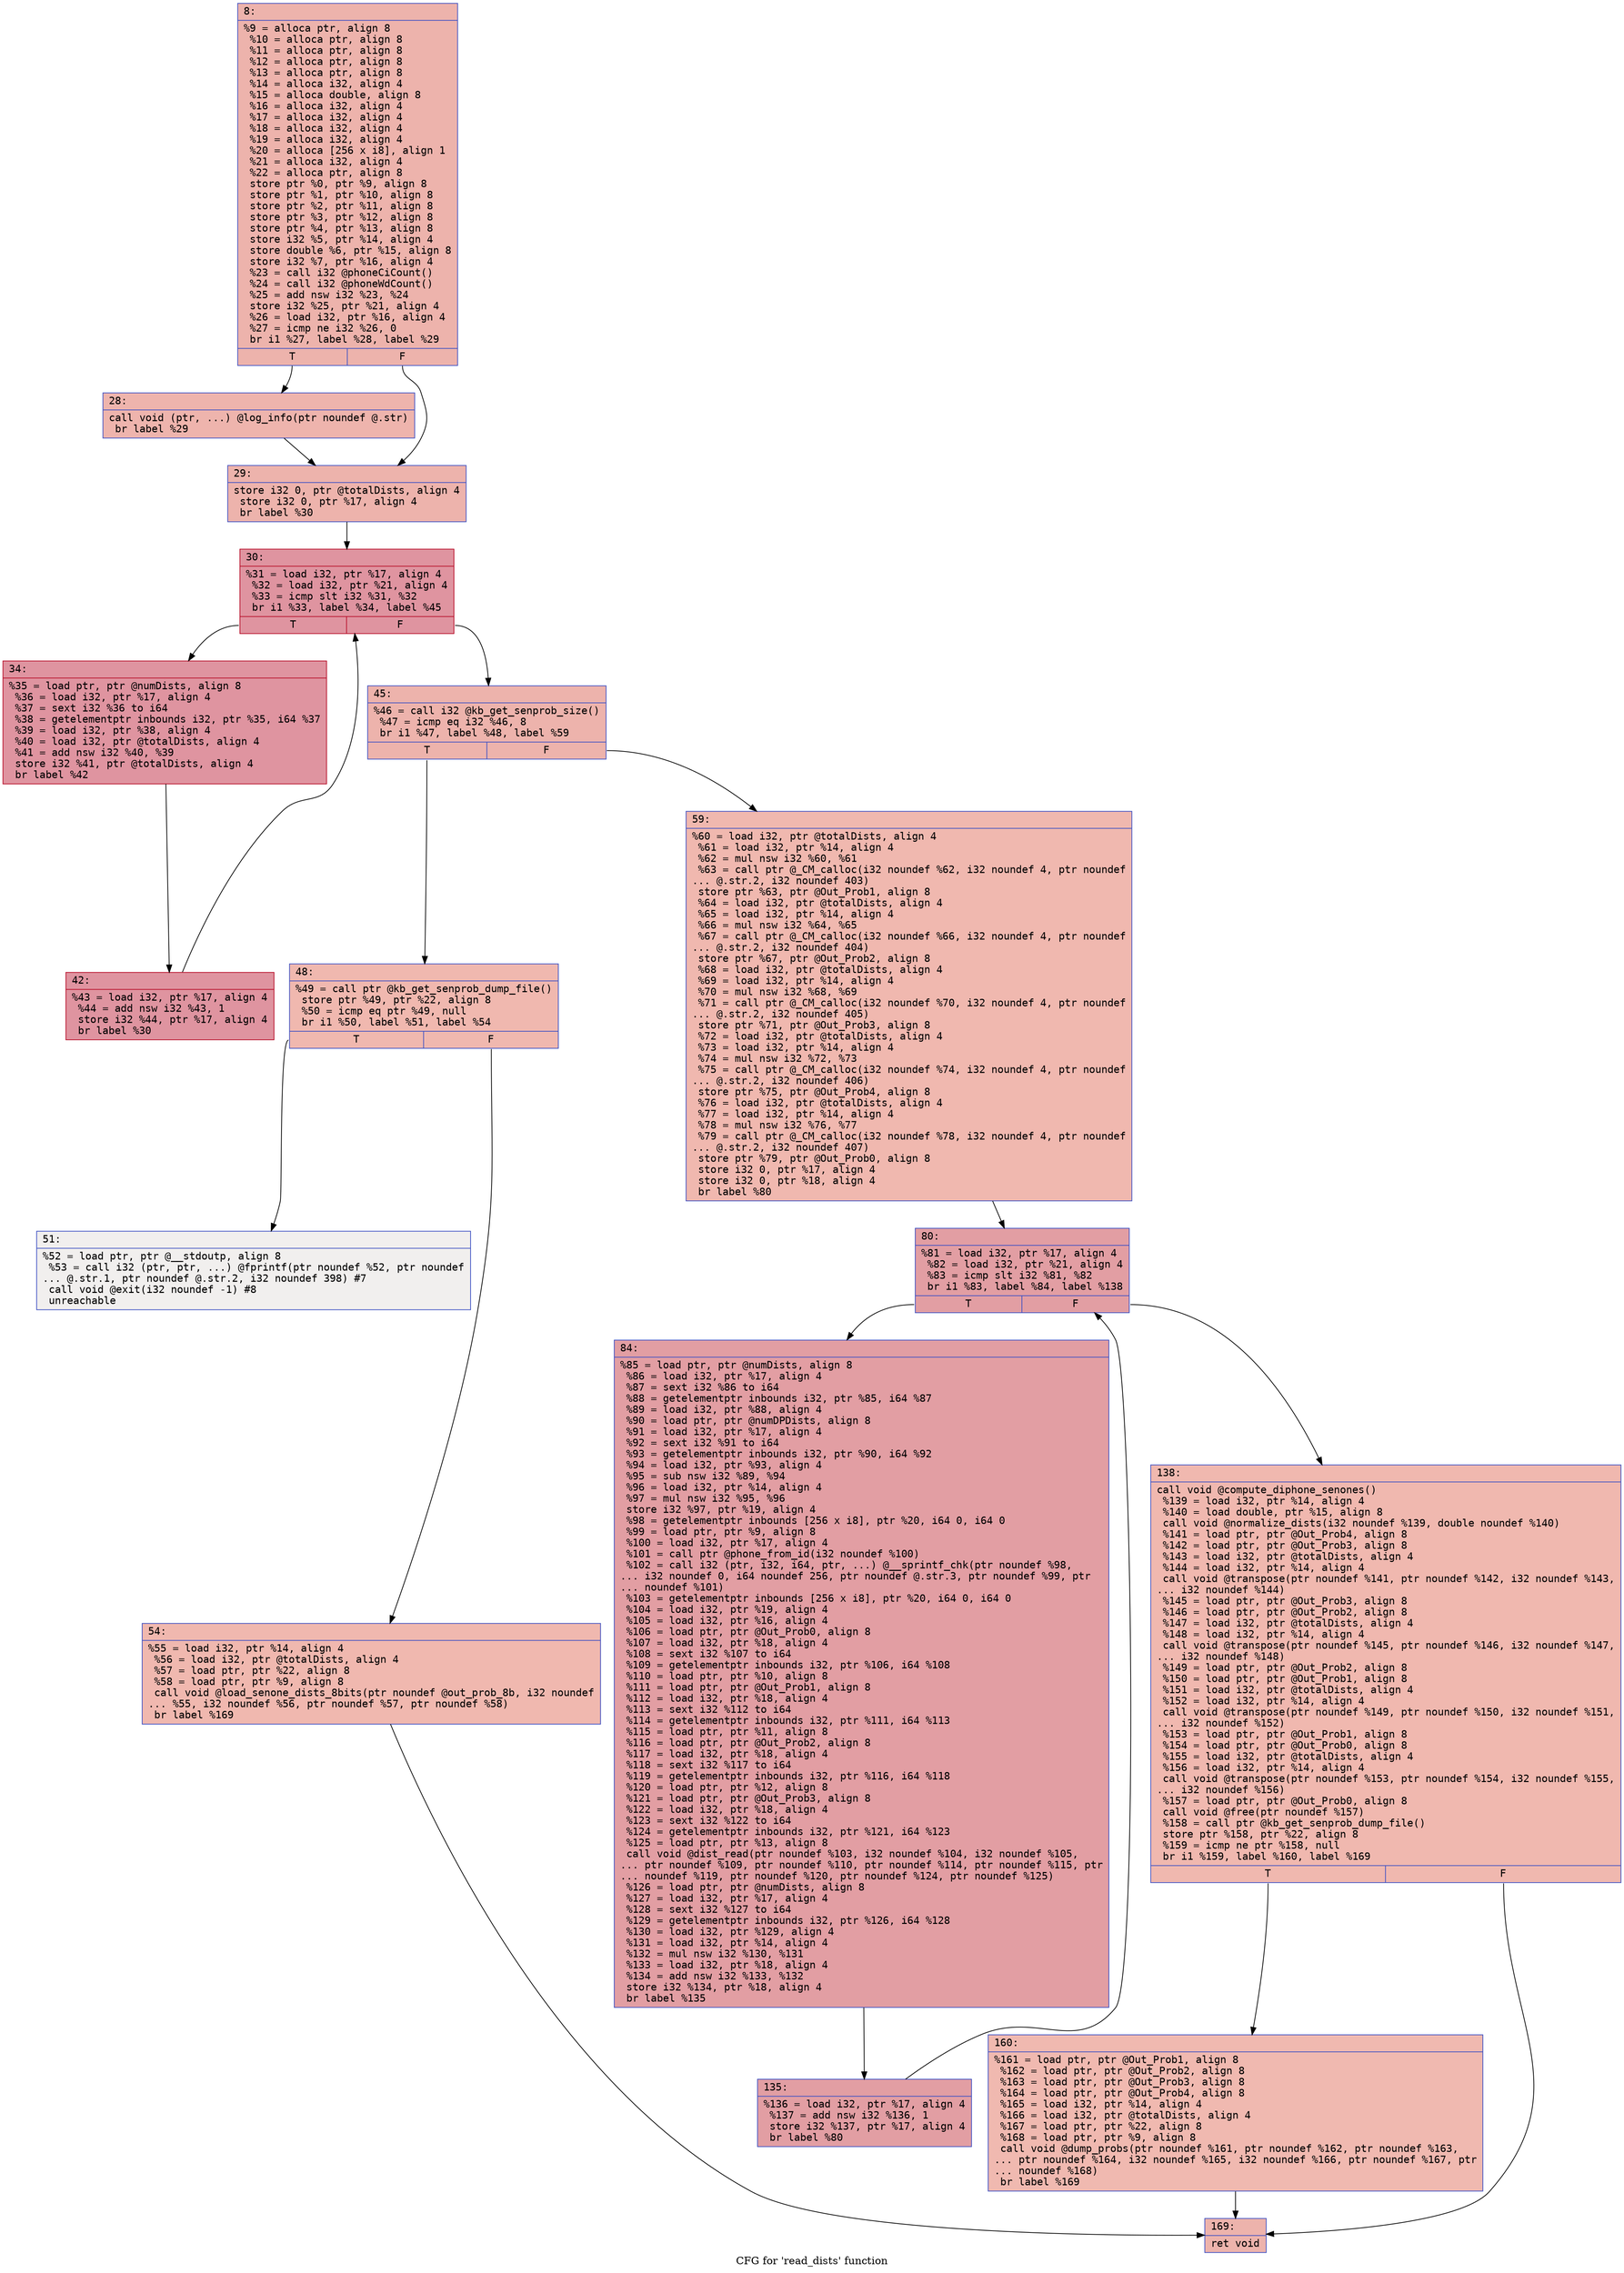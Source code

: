 digraph "CFG for 'read_dists' function" {
	label="CFG for 'read_dists' function";

	Node0x600000ff65d0 [shape=record,color="#3d50c3ff", style=filled, fillcolor="#d6524470" fontname="Courier",label="{8:\l|  %9 = alloca ptr, align 8\l  %10 = alloca ptr, align 8\l  %11 = alloca ptr, align 8\l  %12 = alloca ptr, align 8\l  %13 = alloca ptr, align 8\l  %14 = alloca i32, align 4\l  %15 = alloca double, align 8\l  %16 = alloca i32, align 4\l  %17 = alloca i32, align 4\l  %18 = alloca i32, align 4\l  %19 = alloca i32, align 4\l  %20 = alloca [256 x i8], align 1\l  %21 = alloca i32, align 4\l  %22 = alloca ptr, align 8\l  store ptr %0, ptr %9, align 8\l  store ptr %1, ptr %10, align 8\l  store ptr %2, ptr %11, align 8\l  store ptr %3, ptr %12, align 8\l  store ptr %4, ptr %13, align 8\l  store i32 %5, ptr %14, align 4\l  store double %6, ptr %15, align 8\l  store i32 %7, ptr %16, align 4\l  %23 = call i32 @phoneCiCount()\l  %24 = call i32 @phoneWdCount()\l  %25 = add nsw i32 %23, %24\l  store i32 %25, ptr %21, align 4\l  %26 = load i32, ptr %16, align 4\l  %27 = icmp ne i32 %26, 0\l  br i1 %27, label %28, label %29\l|{<s0>T|<s1>F}}"];
	Node0x600000ff65d0:s0 -> Node0x600000ff6620[tooltip="8 -> 28\nProbability 62.50%" ];
	Node0x600000ff65d0:s1 -> Node0x600000ff6670[tooltip="8 -> 29\nProbability 37.50%" ];
	Node0x600000ff6620 [shape=record,color="#3d50c3ff", style=filled, fillcolor="#d8564670" fontname="Courier",label="{28:\l|  call void (ptr, ...) @log_info(ptr noundef @.str)\l  br label %29\l}"];
	Node0x600000ff6620 -> Node0x600000ff6670[tooltip="28 -> 29\nProbability 100.00%" ];
	Node0x600000ff6670 [shape=record,color="#3d50c3ff", style=filled, fillcolor="#d6524470" fontname="Courier",label="{29:\l|  store i32 0, ptr @totalDists, align 4\l  store i32 0, ptr %17, align 4\l  br label %30\l}"];
	Node0x600000ff6670 -> Node0x600000ff66c0[tooltip="29 -> 30\nProbability 100.00%" ];
	Node0x600000ff66c0 [shape=record,color="#b70d28ff", style=filled, fillcolor="#b70d2870" fontname="Courier",label="{30:\l|  %31 = load i32, ptr %17, align 4\l  %32 = load i32, ptr %21, align 4\l  %33 = icmp slt i32 %31, %32\l  br i1 %33, label %34, label %45\l|{<s0>T|<s1>F}}"];
	Node0x600000ff66c0:s0 -> Node0x600000ff6710[tooltip="30 -> 34\nProbability 96.88%" ];
	Node0x600000ff66c0:s1 -> Node0x600000ff67b0[tooltip="30 -> 45\nProbability 3.12%" ];
	Node0x600000ff6710 [shape=record,color="#b70d28ff", style=filled, fillcolor="#b70d2870" fontname="Courier",label="{34:\l|  %35 = load ptr, ptr @numDists, align 8\l  %36 = load i32, ptr %17, align 4\l  %37 = sext i32 %36 to i64\l  %38 = getelementptr inbounds i32, ptr %35, i64 %37\l  %39 = load i32, ptr %38, align 4\l  %40 = load i32, ptr @totalDists, align 4\l  %41 = add nsw i32 %40, %39\l  store i32 %41, ptr @totalDists, align 4\l  br label %42\l}"];
	Node0x600000ff6710 -> Node0x600000ff6760[tooltip="34 -> 42\nProbability 100.00%" ];
	Node0x600000ff6760 [shape=record,color="#b70d28ff", style=filled, fillcolor="#b70d2870" fontname="Courier",label="{42:\l|  %43 = load i32, ptr %17, align 4\l  %44 = add nsw i32 %43, 1\l  store i32 %44, ptr %17, align 4\l  br label %30\l}"];
	Node0x600000ff6760 -> Node0x600000ff66c0[tooltip="42 -> 30\nProbability 100.00%" ];
	Node0x600000ff67b0 [shape=record,color="#3d50c3ff", style=filled, fillcolor="#d6524470" fontname="Courier",label="{45:\l|  %46 = call i32 @kb_get_senprob_size()\l  %47 = icmp eq i32 %46, 8\l  br i1 %47, label %48, label %59\l|{<s0>T|<s1>F}}"];
	Node0x600000ff67b0:s0 -> Node0x600000ff6800[tooltip="45 -> 48\nProbability 50.00%" ];
	Node0x600000ff67b0:s1 -> Node0x600000ff68f0[tooltip="45 -> 59\nProbability 50.00%" ];
	Node0x600000ff6800 [shape=record,color="#3d50c3ff", style=filled, fillcolor="#dc5d4a70" fontname="Courier",label="{48:\l|  %49 = call ptr @kb_get_senprob_dump_file()\l  store ptr %49, ptr %22, align 8\l  %50 = icmp eq ptr %49, null\l  br i1 %50, label %51, label %54\l|{<s0>T|<s1>F}}"];
	Node0x600000ff6800:s0 -> Node0x600000ff6850[tooltip="48 -> 51\nProbability 0.00%" ];
	Node0x600000ff6800:s1 -> Node0x600000ff68a0[tooltip="48 -> 54\nProbability 100.00%" ];
	Node0x600000ff6850 [shape=record,color="#3d50c3ff", style=filled, fillcolor="#e0dbd870" fontname="Courier",label="{51:\l|  %52 = load ptr, ptr @__stdoutp, align 8\l  %53 = call i32 (ptr, ptr, ...) @fprintf(ptr noundef %52, ptr noundef\l... @.str.1, ptr noundef @.str.2, i32 noundef 398) #7\l  call void @exit(i32 noundef -1) #8\l  unreachable\l}"];
	Node0x600000ff68a0 [shape=record,color="#3d50c3ff", style=filled, fillcolor="#dc5d4a70" fontname="Courier",label="{54:\l|  %55 = load i32, ptr %14, align 4\l  %56 = load i32, ptr @totalDists, align 4\l  %57 = load ptr, ptr %22, align 8\l  %58 = load ptr, ptr %9, align 8\l  call void @load_senone_dists_8bits(ptr noundef @out_prob_8b, i32 noundef\l... %55, i32 noundef %56, ptr noundef %57, ptr noundef %58)\l  br label %169\l}"];
	Node0x600000ff68a0 -> Node0x600000ff6ad0[tooltip="54 -> 169\nProbability 100.00%" ];
	Node0x600000ff68f0 [shape=record,color="#3d50c3ff", style=filled, fillcolor="#dc5d4a70" fontname="Courier",label="{59:\l|  %60 = load i32, ptr @totalDists, align 4\l  %61 = load i32, ptr %14, align 4\l  %62 = mul nsw i32 %60, %61\l  %63 = call ptr @_CM_calloc(i32 noundef %62, i32 noundef 4, ptr noundef\l... @.str.2, i32 noundef 403)\l  store ptr %63, ptr @Out_Prob1, align 8\l  %64 = load i32, ptr @totalDists, align 4\l  %65 = load i32, ptr %14, align 4\l  %66 = mul nsw i32 %64, %65\l  %67 = call ptr @_CM_calloc(i32 noundef %66, i32 noundef 4, ptr noundef\l... @.str.2, i32 noundef 404)\l  store ptr %67, ptr @Out_Prob2, align 8\l  %68 = load i32, ptr @totalDists, align 4\l  %69 = load i32, ptr %14, align 4\l  %70 = mul nsw i32 %68, %69\l  %71 = call ptr @_CM_calloc(i32 noundef %70, i32 noundef 4, ptr noundef\l... @.str.2, i32 noundef 405)\l  store ptr %71, ptr @Out_Prob3, align 8\l  %72 = load i32, ptr @totalDists, align 4\l  %73 = load i32, ptr %14, align 4\l  %74 = mul nsw i32 %72, %73\l  %75 = call ptr @_CM_calloc(i32 noundef %74, i32 noundef 4, ptr noundef\l... @.str.2, i32 noundef 406)\l  store ptr %75, ptr @Out_Prob4, align 8\l  %76 = load i32, ptr @totalDists, align 4\l  %77 = load i32, ptr %14, align 4\l  %78 = mul nsw i32 %76, %77\l  %79 = call ptr @_CM_calloc(i32 noundef %78, i32 noundef 4, ptr noundef\l... @.str.2, i32 noundef 407)\l  store ptr %79, ptr @Out_Prob0, align 8\l  store i32 0, ptr %17, align 4\l  store i32 0, ptr %18, align 4\l  br label %80\l}"];
	Node0x600000ff68f0 -> Node0x600000ff6940[tooltip="59 -> 80\nProbability 100.00%" ];
	Node0x600000ff6940 [shape=record,color="#3d50c3ff", style=filled, fillcolor="#be242e70" fontname="Courier",label="{80:\l|  %81 = load i32, ptr %17, align 4\l  %82 = load i32, ptr %21, align 4\l  %83 = icmp slt i32 %81, %82\l  br i1 %83, label %84, label %138\l|{<s0>T|<s1>F}}"];
	Node0x600000ff6940:s0 -> Node0x600000ff6990[tooltip="80 -> 84\nProbability 96.88%" ];
	Node0x600000ff6940:s1 -> Node0x600000ff6a30[tooltip="80 -> 138\nProbability 3.12%" ];
	Node0x600000ff6990 [shape=record,color="#3d50c3ff", style=filled, fillcolor="#be242e70" fontname="Courier",label="{84:\l|  %85 = load ptr, ptr @numDists, align 8\l  %86 = load i32, ptr %17, align 4\l  %87 = sext i32 %86 to i64\l  %88 = getelementptr inbounds i32, ptr %85, i64 %87\l  %89 = load i32, ptr %88, align 4\l  %90 = load ptr, ptr @numDPDists, align 8\l  %91 = load i32, ptr %17, align 4\l  %92 = sext i32 %91 to i64\l  %93 = getelementptr inbounds i32, ptr %90, i64 %92\l  %94 = load i32, ptr %93, align 4\l  %95 = sub nsw i32 %89, %94\l  %96 = load i32, ptr %14, align 4\l  %97 = mul nsw i32 %95, %96\l  store i32 %97, ptr %19, align 4\l  %98 = getelementptr inbounds [256 x i8], ptr %20, i64 0, i64 0\l  %99 = load ptr, ptr %9, align 8\l  %100 = load i32, ptr %17, align 4\l  %101 = call ptr @phone_from_id(i32 noundef %100)\l  %102 = call i32 (ptr, i32, i64, ptr, ...) @__sprintf_chk(ptr noundef %98,\l... i32 noundef 0, i64 noundef 256, ptr noundef @.str.3, ptr noundef %99, ptr\l... noundef %101)\l  %103 = getelementptr inbounds [256 x i8], ptr %20, i64 0, i64 0\l  %104 = load i32, ptr %19, align 4\l  %105 = load i32, ptr %16, align 4\l  %106 = load ptr, ptr @Out_Prob0, align 8\l  %107 = load i32, ptr %18, align 4\l  %108 = sext i32 %107 to i64\l  %109 = getelementptr inbounds i32, ptr %106, i64 %108\l  %110 = load ptr, ptr %10, align 8\l  %111 = load ptr, ptr @Out_Prob1, align 8\l  %112 = load i32, ptr %18, align 4\l  %113 = sext i32 %112 to i64\l  %114 = getelementptr inbounds i32, ptr %111, i64 %113\l  %115 = load ptr, ptr %11, align 8\l  %116 = load ptr, ptr @Out_Prob2, align 8\l  %117 = load i32, ptr %18, align 4\l  %118 = sext i32 %117 to i64\l  %119 = getelementptr inbounds i32, ptr %116, i64 %118\l  %120 = load ptr, ptr %12, align 8\l  %121 = load ptr, ptr @Out_Prob3, align 8\l  %122 = load i32, ptr %18, align 4\l  %123 = sext i32 %122 to i64\l  %124 = getelementptr inbounds i32, ptr %121, i64 %123\l  %125 = load ptr, ptr %13, align 8\l  call void @dist_read(ptr noundef %103, i32 noundef %104, i32 noundef %105,\l... ptr noundef %109, ptr noundef %110, ptr noundef %114, ptr noundef %115, ptr\l... noundef %119, ptr noundef %120, ptr noundef %124, ptr noundef %125)\l  %126 = load ptr, ptr @numDists, align 8\l  %127 = load i32, ptr %17, align 4\l  %128 = sext i32 %127 to i64\l  %129 = getelementptr inbounds i32, ptr %126, i64 %128\l  %130 = load i32, ptr %129, align 4\l  %131 = load i32, ptr %14, align 4\l  %132 = mul nsw i32 %130, %131\l  %133 = load i32, ptr %18, align 4\l  %134 = add nsw i32 %133, %132\l  store i32 %134, ptr %18, align 4\l  br label %135\l}"];
	Node0x600000ff6990 -> Node0x600000ff69e0[tooltip="84 -> 135\nProbability 100.00%" ];
	Node0x600000ff69e0 [shape=record,color="#3d50c3ff", style=filled, fillcolor="#be242e70" fontname="Courier",label="{135:\l|  %136 = load i32, ptr %17, align 4\l  %137 = add nsw i32 %136, 1\l  store i32 %137, ptr %17, align 4\l  br label %80\l}"];
	Node0x600000ff69e0 -> Node0x600000ff6940[tooltip="135 -> 80\nProbability 100.00%" ];
	Node0x600000ff6a30 [shape=record,color="#3d50c3ff", style=filled, fillcolor="#dc5d4a70" fontname="Courier",label="{138:\l|  call void @compute_diphone_senones()\l  %139 = load i32, ptr %14, align 4\l  %140 = load double, ptr %15, align 8\l  call void @normalize_dists(i32 noundef %139, double noundef %140)\l  %141 = load ptr, ptr @Out_Prob4, align 8\l  %142 = load ptr, ptr @Out_Prob3, align 8\l  %143 = load i32, ptr @totalDists, align 4\l  %144 = load i32, ptr %14, align 4\l  call void @transpose(ptr noundef %141, ptr noundef %142, i32 noundef %143,\l... i32 noundef %144)\l  %145 = load ptr, ptr @Out_Prob3, align 8\l  %146 = load ptr, ptr @Out_Prob2, align 8\l  %147 = load i32, ptr @totalDists, align 4\l  %148 = load i32, ptr %14, align 4\l  call void @transpose(ptr noundef %145, ptr noundef %146, i32 noundef %147,\l... i32 noundef %148)\l  %149 = load ptr, ptr @Out_Prob2, align 8\l  %150 = load ptr, ptr @Out_Prob1, align 8\l  %151 = load i32, ptr @totalDists, align 4\l  %152 = load i32, ptr %14, align 4\l  call void @transpose(ptr noundef %149, ptr noundef %150, i32 noundef %151,\l... i32 noundef %152)\l  %153 = load ptr, ptr @Out_Prob1, align 8\l  %154 = load ptr, ptr @Out_Prob0, align 8\l  %155 = load i32, ptr @totalDists, align 4\l  %156 = load i32, ptr %14, align 4\l  call void @transpose(ptr noundef %153, ptr noundef %154, i32 noundef %155,\l... i32 noundef %156)\l  %157 = load ptr, ptr @Out_Prob0, align 8\l  call void @free(ptr noundef %157)\l  %158 = call ptr @kb_get_senprob_dump_file()\l  store ptr %158, ptr %22, align 8\l  %159 = icmp ne ptr %158, null\l  br i1 %159, label %160, label %169\l|{<s0>T|<s1>F}}"];
	Node0x600000ff6a30:s0 -> Node0x600000ff6a80[tooltip="138 -> 160\nProbability 62.50%" ];
	Node0x600000ff6a30:s1 -> Node0x600000ff6ad0[tooltip="138 -> 169\nProbability 37.50%" ];
	Node0x600000ff6a80 [shape=record,color="#3d50c3ff", style=filled, fillcolor="#de614d70" fontname="Courier",label="{160:\l|  %161 = load ptr, ptr @Out_Prob1, align 8\l  %162 = load ptr, ptr @Out_Prob2, align 8\l  %163 = load ptr, ptr @Out_Prob3, align 8\l  %164 = load ptr, ptr @Out_Prob4, align 8\l  %165 = load i32, ptr %14, align 4\l  %166 = load i32, ptr @totalDists, align 4\l  %167 = load ptr, ptr %22, align 8\l  %168 = load ptr, ptr %9, align 8\l  call void @dump_probs(ptr noundef %161, ptr noundef %162, ptr noundef %163,\l... ptr noundef %164, i32 noundef %165, i32 noundef %166, ptr noundef %167, ptr\l... noundef %168)\l  br label %169\l}"];
	Node0x600000ff6a80 -> Node0x600000ff6ad0[tooltip="160 -> 169\nProbability 100.00%" ];
	Node0x600000ff6ad0 [shape=record,color="#3d50c3ff", style=filled, fillcolor="#d6524470" fontname="Courier",label="{169:\l|  ret void\l}"];
}
